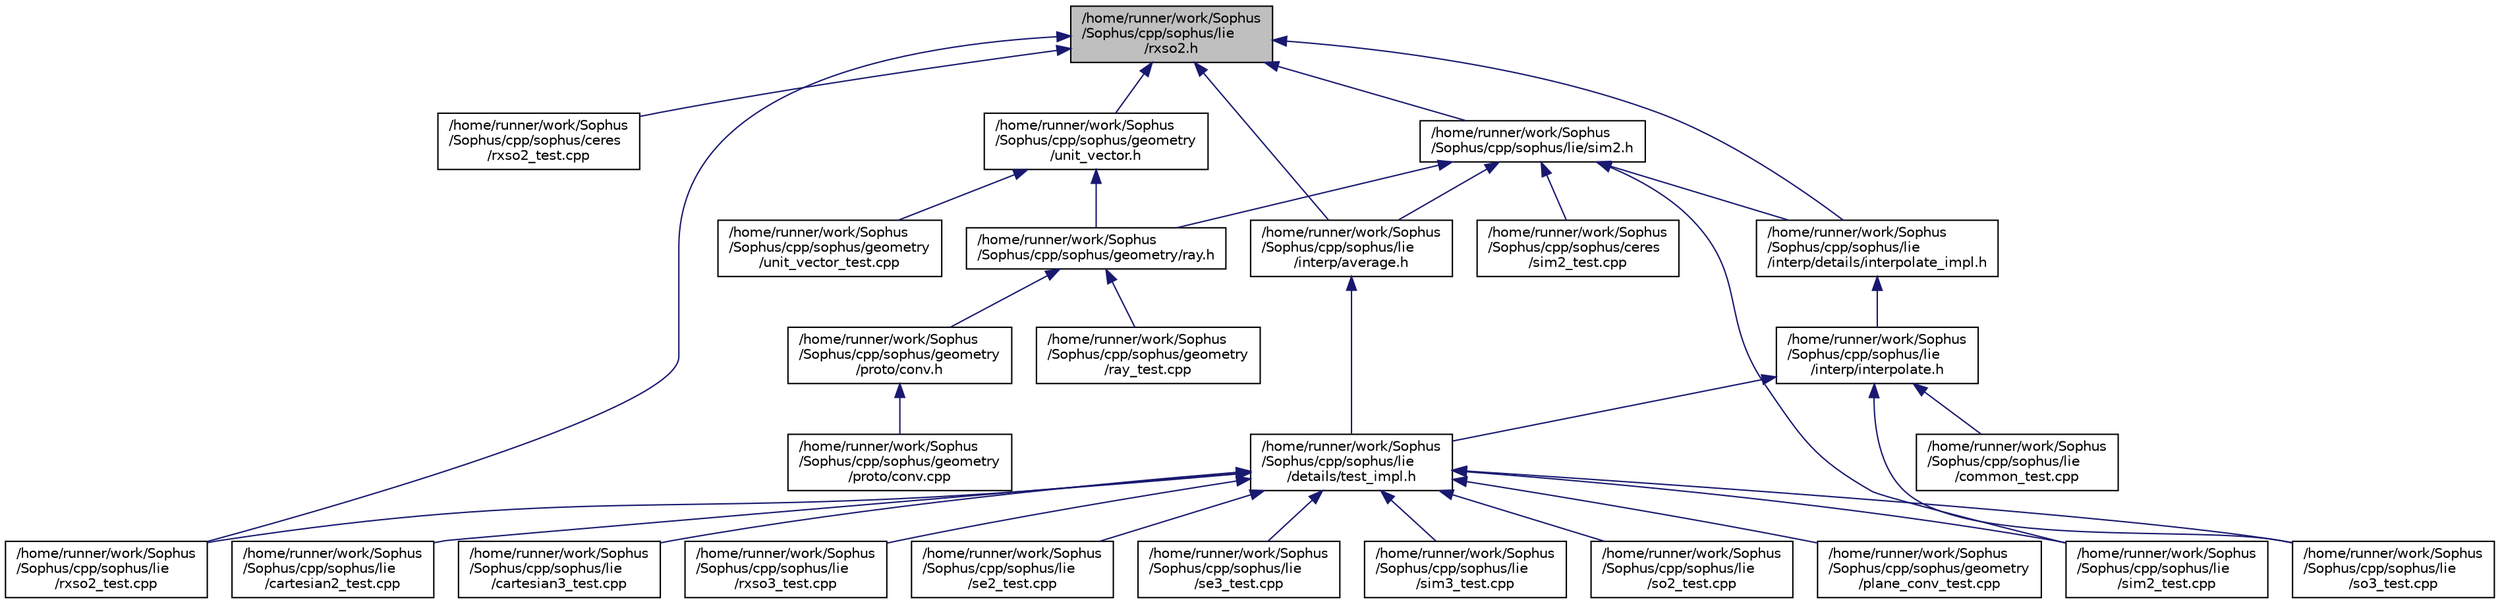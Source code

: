 digraph "/home/runner/work/Sophus/Sophus/cpp/sophus/lie/rxso2.h"
{
 // LATEX_PDF_SIZE
  edge [fontname="Helvetica",fontsize="10",labelfontname="Helvetica",labelfontsize="10"];
  node [fontname="Helvetica",fontsize="10",shape=record];
  Node1 [label="/home/runner/work/Sophus\l/Sophus/cpp/sophus/lie\l/rxso2.h",height=0.2,width=0.4,color="black", fillcolor="grey75", style="filled", fontcolor="black",tooltip=" "];
  Node1 -> Node2 [dir="back",color="midnightblue",fontsize="10",style="solid",fontname="Helvetica"];
  Node2 [label="/home/runner/work/Sophus\l/Sophus/cpp/sophus/ceres\l/rxso2_test.cpp",height=0.2,width=0.4,color="black", fillcolor="white", style="filled",URL="$ceres_2rxso2__test_8cpp.html",tooltip=" "];
  Node1 -> Node3 [dir="back",color="midnightblue",fontsize="10",style="solid",fontname="Helvetica"];
  Node3 [label="/home/runner/work/Sophus\l/Sophus/cpp/sophus/geometry\l/unit_vector.h",height=0.2,width=0.4,color="black", fillcolor="white", style="filled",URL="$unit__vector_8h.html",tooltip=" "];
  Node3 -> Node4 [dir="back",color="midnightblue",fontsize="10",style="solid",fontname="Helvetica"];
  Node4 [label="/home/runner/work/Sophus\l/Sophus/cpp/sophus/geometry/ray.h",height=0.2,width=0.4,color="black", fillcolor="white", style="filled",URL="$ray_8h.html",tooltip=" "];
  Node4 -> Node5 [dir="back",color="midnightblue",fontsize="10",style="solid",fontname="Helvetica"];
  Node5 [label="/home/runner/work/Sophus\l/Sophus/cpp/sophus/geometry\l/proto/conv.h",height=0.2,width=0.4,color="black", fillcolor="white", style="filled",URL="$geometry_2proto_2conv_8h.html",tooltip=" "];
  Node5 -> Node6 [dir="back",color="midnightblue",fontsize="10",style="solid",fontname="Helvetica"];
  Node6 [label="/home/runner/work/Sophus\l/Sophus/cpp/sophus/geometry\l/proto/conv.cpp",height=0.2,width=0.4,color="black", fillcolor="white", style="filled",URL="$geometry_2proto_2conv_8cpp.html",tooltip=" "];
  Node4 -> Node7 [dir="back",color="midnightblue",fontsize="10",style="solid",fontname="Helvetica"];
  Node7 [label="/home/runner/work/Sophus\l/Sophus/cpp/sophus/geometry\l/ray_test.cpp",height=0.2,width=0.4,color="black", fillcolor="white", style="filled",URL="$ray__test_8cpp.html",tooltip=" "];
  Node3 -> Node8 [dir="back",color="midnightblue",fontsize="10",style="solid",fontname="Helvetica"];
  Node8 [label="/home/runner/work/Sophus\l/Sophus/cpp/sophus/geometry\l/unit_vector_test.cpp",height=0.2,width=0.4,color="black", fillcolor="white", style="filled",URL="$unit__vector__test_8cpp.html",tooltip=" "];
  Node1 -> Node9 [dir="back",color="midnightblue",fontsize="10",style="solid",fontname="Helvetica"];
  Node9 [label="/home/runner/work/Sophus\l/Sophus/cpp/sophus/lie\l/interp/average.h",height=0.2,width=0.4,color="black", fillcolor="white", style="filled",URL="$average_8h.html",tooltip=" "];
  Node9 -> Node10 [dir="back",color="midnightblue",fontsize="10",style="solid",fontname="Helvetica"];
  Node10 [label="/home/runner/work/Sophus\l/Sophus/cpp/sophus/lie\l/details/test_impl.h",height=0.2,width=0.4,color="black", fillcolor="white", style="filled",URL="$lie_2details_2test__impl_8h.html",tooltip=" "];
  Node10 -> Node11 [dir="back",color="midnightblue",fontsize="10",style="solid",fontname="Helvetica"];
  Node11 [label="/home/runner/work/Sophus\l/Sophus/cpp/sophus/geometry\l/plane_conv_test.cpp",height=0.2,width=0.4,color="black", fillcolor="white", style="filled",URL="$plane__conv__test_8cpp.html",tooltip=" "];
  Node10 -> Node12 [dir="back",color="midnightblue",fontsize="10",style="solid",fontname="Helvetica"];
  Node12 [label="/home/runner/work/Sophus\l/Sophus/cpp/sophus/lie\l/cartesian2_test.cpp",height=0.2,width=0.4,color="black", fillcolor="white", style="filled",URL="$cartesian2__test_8cpp.html",tooltip=" "];
  Node10 -> Node13 [dir="back",color="midnightblue",fontsize="10",style="solid",fontname="Helvetica"];
  Node13 [label="/home/runner/work/Sophus\l/Sophus/cpp/sophus/lie\l/cartesian3_test.cpp",height=0.2,width=0.4,color="black", fillcolor="white", style="filled",URL="$cartesian3__test_8cpp.html",tooltip=" "];
  Node10 -> Node14 [dir="back",color="midnightblue",fontsize="10",style="solid",fontname="Helvetica"];
  Node14 [label="/home/runner/work/Sophus\l/Sophus/cpp/sophus/lie\l/rxso2_test.cpp",height=0.2,width=0.4,color="black", fillcolor="white", style="filled",URL="$lie_2rxso2__test_8cpp.html",tooltip=" "];
  Node10 -> Node15 [dir="back",color="midnightblue",fontsize="10",style="solid",fontname="Helvetica"];
  Node15 [label="/home/runner/work/Sophus\l/Sophus/cpp/sophus/lie\l/rxso3_test.cpp",height=0.2,width=0.4,color="black", fillcolor="white", style="filled",URL="$lie_2rxso3__test_8cpp.html",tooltip=" "];
  Node10 -> Node16 [dir="back",color="midnightblue",fontsize="10",style="solid",fontname="Helvetica"];
  Node16 [label="/home/runner/work/Sophus\l/Sophus/cpp/sophus/lie\l/se2_test.cpp",height=0.2,width=0.4,color="black", fillcolor="white", style="filled",URL="$lie_2se2__test_8cpp.html",tooltip=" "];
  Node10 -> Node17 [dir="back",color="midnightblue",fontsize="10",style="solid",fontname="Helvetica"];
  Node17 [label="/home/runner/work/Sophus\l/Sophus/cpp/sophus/lie\l/se3_test.cpp",height=0.2,width=0.4,color="black", fillcolor="white", style="filled",URL="$lie_2se3__test_8cpp.html",tooltip=" "];
  Node10 -> Node18 [dir="back",color="midnightblue",fontsize="10",style="solid",fontname="Helvetica"];
  Node18 [label="/home/runner/work/Sophus\l/Sophus/cpp/sophus/lie\l/sim2_test.cpp",height=0.2,width=0.4,color="black", fillcolor="white", style="filled",URL="$lie_2sim2__test_8cpp.html",tooltip=" "];
  Node10 -> Node19 [dir="back",color="midnightblue",fontsize="10",style="solid",fontname="Helvetica"];
  Node19 [label="/home/runner/work/Sophus\l/Sophus/cpp/sophus/lie\l/sim3_test.cpp",height=0.2,width=0.4,color="black", fillcolor="white", style="filled",URL="$lie_2sim3__test_8cpp.html",tooltip=" "];
  Node10 -> Node20 [dir="back",color="midnightblue",fontsize="10",style="solid",fontname="Helvetica"];
  Node20 [label="/home/runner/work/Sophus\l/Sophus/cpp/sophus/lie\l/so2_test.cpp",height=0.2,width=0.4,color="black", fillcolor="white", style="filled",URL="$lie_2so2__test_8cpp.html",tooltip=" "];
  Node10 -> Node21 [dir="back",color="midnightblue",fontsize="10",style="solid",fontname="Helvetica"];
  Node21 [label="/home/runner/work/Sophus\l/Sophus/cpp/sophus/lie\l/so3_test.cpp",height=0.2,width=0.4,color="black", fillcolor="white", style="filled",URL="$lie_2so3__test_8cpp.html",tooltip=" "];
  Node1 -> Node22 [dir="back",color="midnightblue",fontsize="10",style="solid",fontname="Helvetica"];
  Node22 [label="/home/runner/work/Sophus\l/Sophus/cpp/sophus/lie\l/interp/details/interpolate_impl.h",height=0.2,width=0.4,color="black", fillcolor="white", style="filled",URL="$interpolate__impl_8h.html",tooltip=" "];
  Node22 -> Node23 [dir="back",color="midnightblue",fontsize="10",style="solid",fontname="Helvetica"];
  Node23 [label="/home/runner/work/Sophus\l/Sophus/cpp/sophus/lie\l/interp/interpolate.h",height=0.2,width=0.4,color="black", fillcolor="white", style="filled",URL="$interpolate_8h.html",tooltip=" "];
  Node23 -> Node24 [dir="back",color="midnightblue",fontsize="10",style="solid",fontname="Helvetica"];
  Node24 [label="/home/runner/work/Sophus\l/Sophus/cpp/sophus/lie\l/common_test.cpp",height=0.2,width=0.4,color="black", fillcolor="white", style="filled",URL="$common__test_8cpp.html",tooltip=" "];
  Node23 -> Node10 [dir="back",color="midnightblue",fontsize="10",style="solid",fontname="Helvetica"];
  Node23 -> Node21 [dir="back",color="midnightblue",fontsize="10",style="solid",fontname="Helvetica"];
  Node1 -> Node14 [dir="back",color="midnightblue",fontsize="10",style="solid",fontname="Helvetica"];
  Node1 -> Node25 [dir="back",color="midnightblue",fontsize="10",style="solid",fontname="Helvetica"];
  Node25 [label="/home/runner/work/Sophus\l/Sophus/cpp/sophus/lie/sim2.h",height=0.2,width=0.4,color="black", fillcolor="white", style="filled",URL="$sim2_8h.html",tooltip=" "];
  Node25 -> Node26 [dir="back",color="midnightblue",fontsize="10",style="solid",fontname="Helvetica"];
  Node26 [label="/home/runner/work/Sophus\l/Sophus/cpp/sophus/ceres\l/sim2_test.cpp",height=0.2,width=0.4,color="black", fillcolor="white", style="filled",URL="$ceres_2sim2__test_8cpp.html",tooltip=" "];
  Node25 -> Node4 [dir="back",color="midnightblue",fontsize="10",style="solid",fontname="Helvetica"];
  Node25 -> Node9 [dir="back",color="midnightblue",fontsize="10",style="solid",fontname="Helvetica"];
  Node25 -> Node22 [dir="back",color="midnightblue",fontsize="10",style="solid",fontname="Helvetica"];
  Node25 -> Node18 [dir="back",color="midnightblue",fontsize="10",style="solid",fontname="Helvetica"];
}
